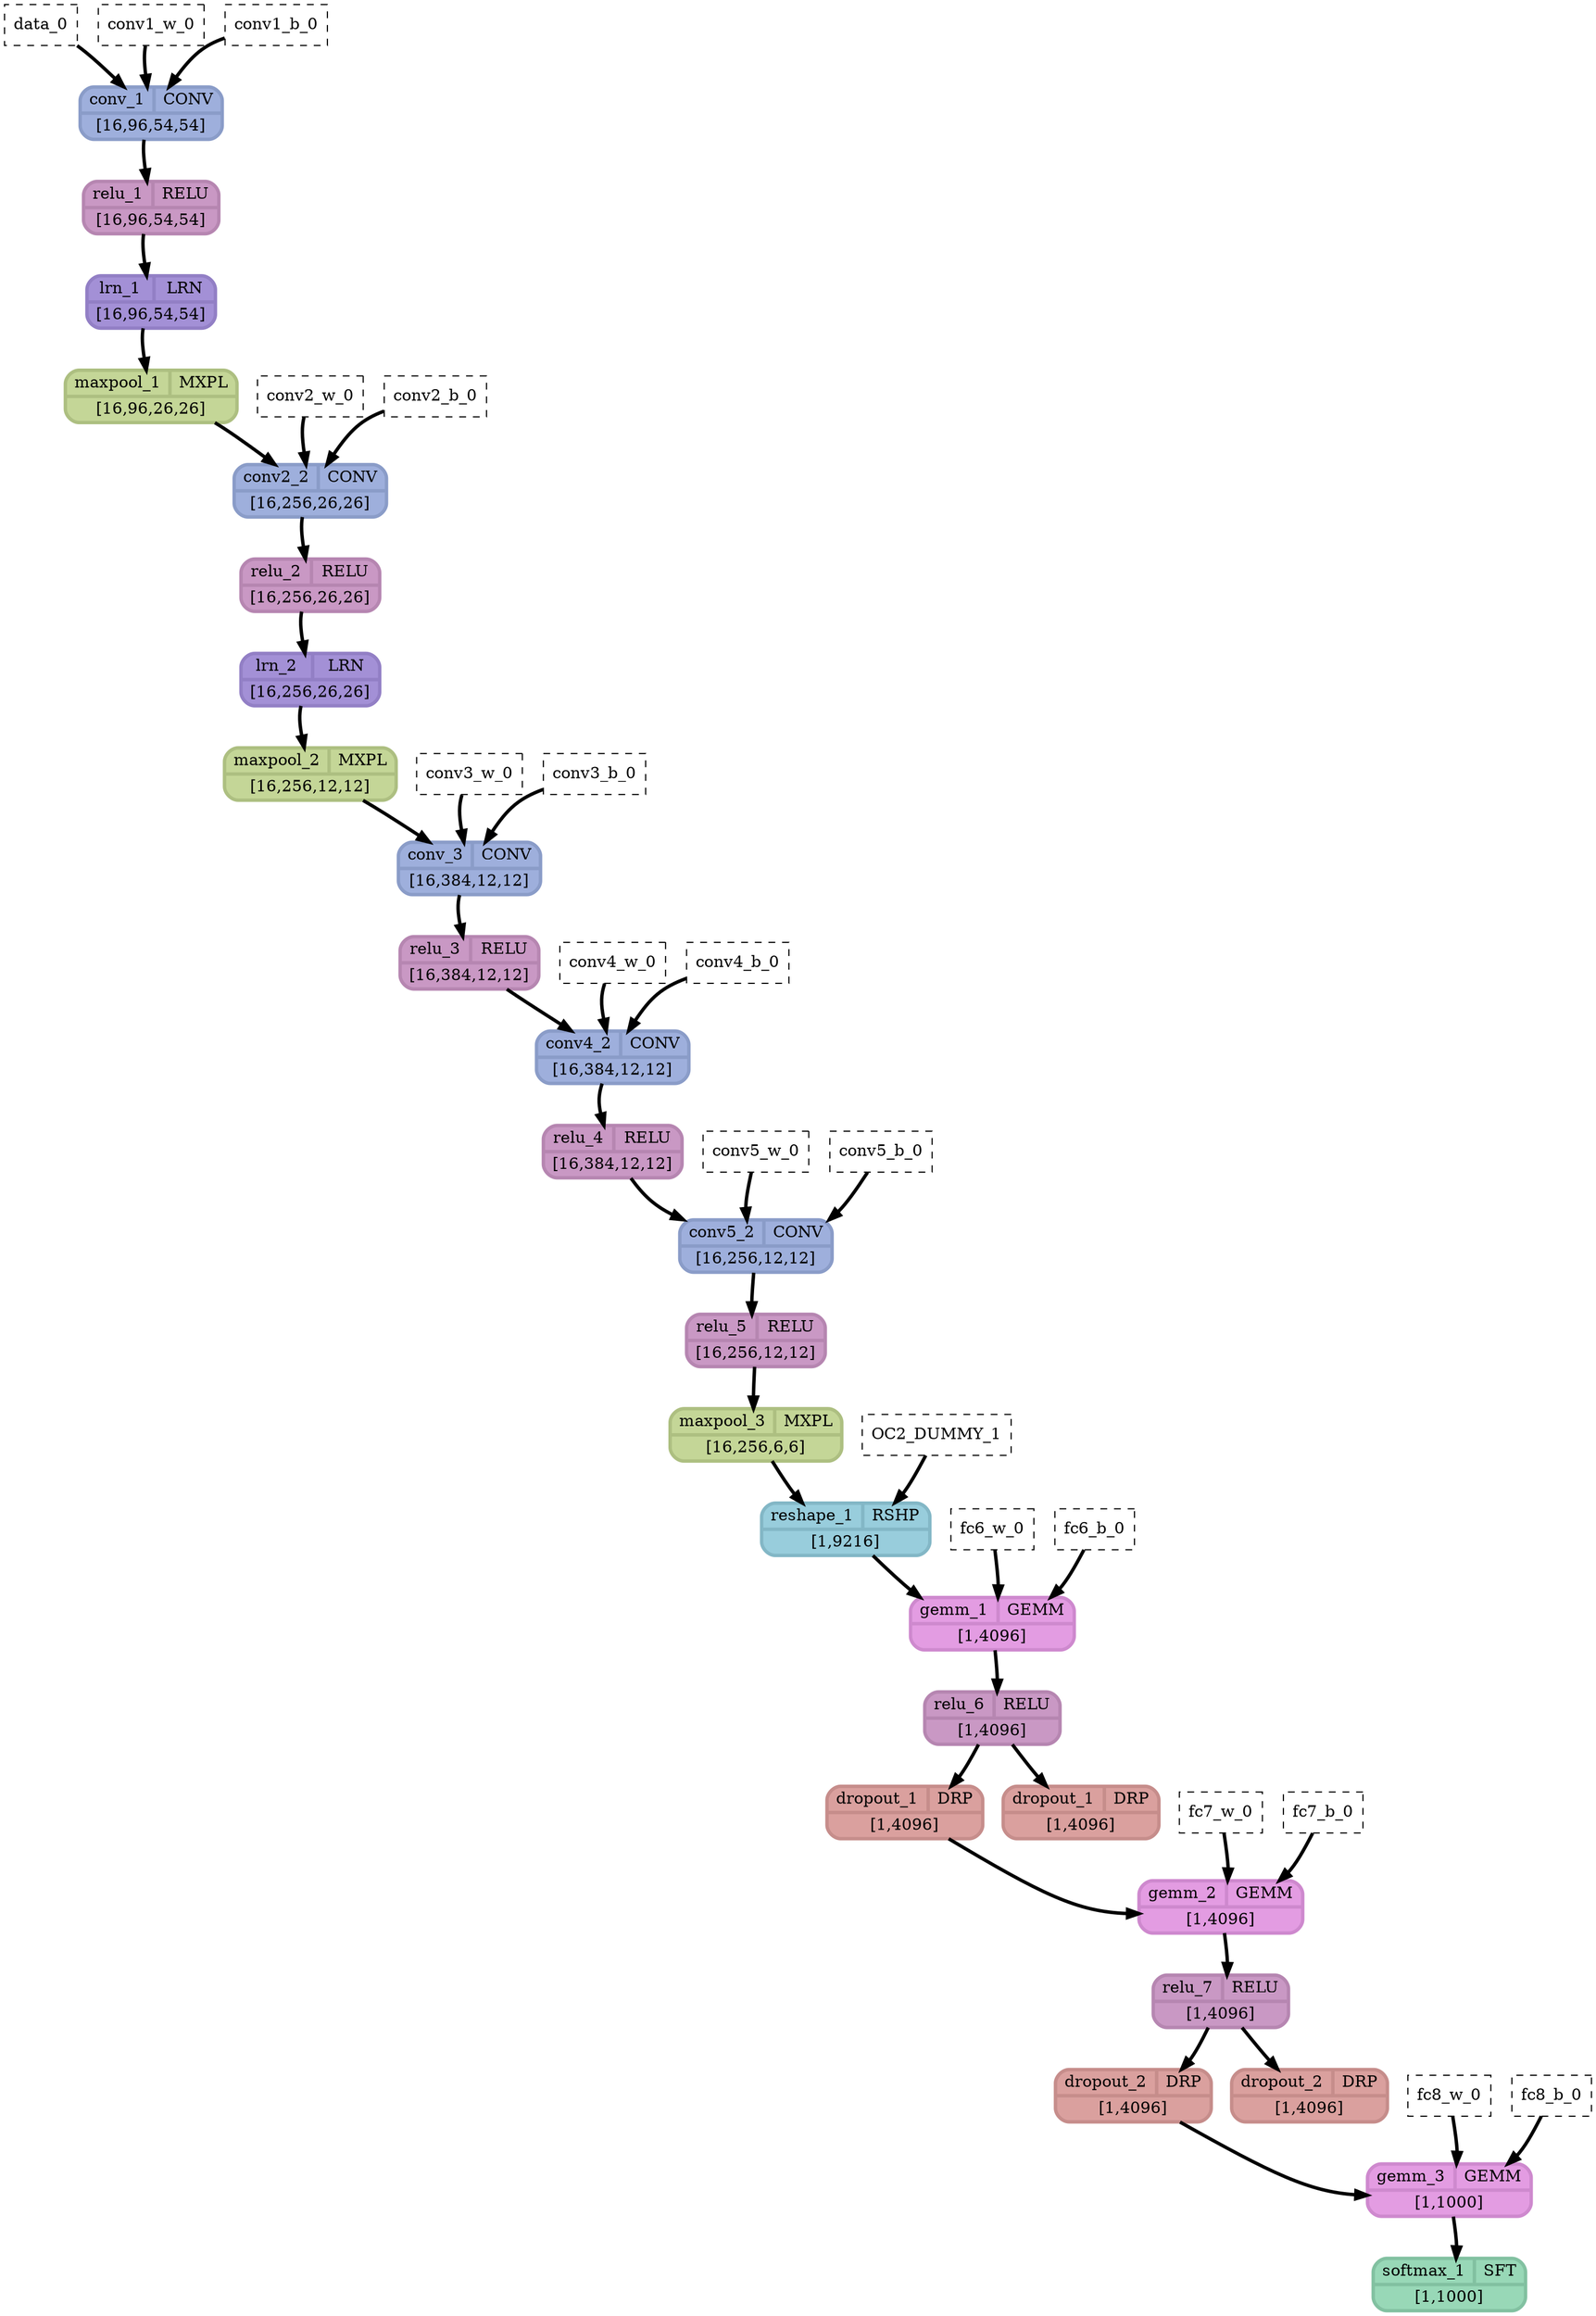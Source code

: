 strict digraph {
  graph [
    rankdir="TB"
    overlap=prism
    overlap_shrink=true
    splines=curved
  ];
  node [
    shape=Mrecord
  ];
  edge [
    penwidth=3
  ];

  // Node definitions.
  "data_0" [
    id=0
    name="data_0"
    type=constant_input
    label="data_0"
    inputs=""
    outputs=""
    shape=box
    style="filled,dashed"
    fillcolor="white"
  ];
  "conv1_w_0" [
    id=1
    name="conv1_w_0"
    type=constant_input
    label="conv1_w_0"
    inputs=""
    outputs=""
    shape=box
    style="filled,dashed"
    fillcolor="white"
  ];
  "conv1_b_0" [
    id=2
    name="conv1_b_0"
    type=constant_input
    label="conv1_b_0"
    inputs=""
    outputs=""
    shape=box
    style="filled,dashed"
    fillcolor="white"
  ];
  "conv1_1" [
    id=3
    name="conv1_1"
    type=Conv
    label="{ {conv_1  | CONV} | [16,96,54,54] }"
    inputs="data_0;conv1_w_0;conv1_b_0"
    outputs="conv1_1"
    penwidth=3
    style=filled
    color="#8a9cc8"
    fontcolor="#000000"
    fillcolor="#9eafdc"
  ];
  "conv1_2" [
    id=4
    name="conv1_2"
    type=Relu
    label="{ {relu_1  | RELU} | [16,96,54,54] }"
    inputs="conv1_1"
    outputs="conv1_2"
    penwidth=3
    style=filled
    color="#b686b1"
    fontcolor="#000000"
    fillcolor="#c998c4"
  ];
  "norm1_1" [
    id=5
    name="norm1_1"
    type=LRN
    label="{ {lrn_1  | LRN} | [16,96,54,54] }"
    inputs="conv1_2"
    outputs="norm1_1"
    penwidth=3
    style=filled
    color="#927fc5"
    fontcolor="#000000"
    fillcolor="#a390d6"
  ];
  "pool1_1" [
    id=6
    name="pool1_1"
    type=MaxPool
    label="{ {maxpool_1  | MXPL} | [16,96,26,26] }"
    inputs="norm1_1"
    outputs="pool1_1"
    penwidth=3
    style=filled
    color="#adbf81"
    fontcolor="#000000"
    fillcolor="#c4d697"
  ];
  "conv2_w_0" [
    id=7
    name="conv2_w_0"
    type=constant_input
    label="conv2_w_0"
    inputs=""
    outputs=""
    shape=box
    style="filled,dashed"
    fillcolor="white"
  ];
  "conv2_b_0" [
    id=8
    name="conv2_b_0"
    type=constant_input
    label="conv2_b_0"
    inputs=""
    outputs=""
    shape=box
    style="filled,dashed"
    fillcolor="white"
  ];
  "conv2_1" [
    id=9
    name="conv2_1"
    type=Conv
    label="{ {conv2_2  | CONV} | [16,256,26,26] }"
    inputs="pool1_1;conv2_w_0;conv2_b_0"
    outputs="conv2_1"
    penwidth=3
    style=filled
    color="#8a9cc8"
    fontcolor="#000000"
    fillcolor="#9eafdc"
  ];
  "conv2_2" [
    id=10
    name="conv2_2"
    type=Relu
    label="{ {relu_2  | RELU} | [16,256,26,26] }"
    inputs="conv2_1"
    outputs="conv2_2"
    penwidth=3
    style=filled
    color="#b686b1"
    fontcolor="#000000"
    fillcolor="#c998c4"
  ];
  "norm2_1" [
    id=11
    name="norm2_1"
    type=LRN
    label="{ {lrn_2  | LRN} | [16,256,26,26] }"
    inputs="conv2_2"
    outputs="norm2_1"
    penwidth=3
    style=filled
    color="#927fc5"
    fontcolor="#000000"
    fillcolor="#a390d6"
  ];
  "pool2_1" [
    id=12
    name="pool2_1"
    type=MaxPool
    label="{ {maxpool_2  | MXPL} | [16,256,12,12] }"
    inputs="norm2_1"
    outputs="pool2_1"
    penwidth=3
    style=filled
    color="#adbf81"
    fontcolor="#000000"
    fillcolor="#c4d697"
  ];
  "conv3_w_0" [
    id=13
    name="conv3_w_0"
    type=constant_input
    label="conv3_w_0"
    inputs=""
    outputs=""
    shape=box
    style="filled,dashed"
    fillcolor="white"
  ];
  "conv3_b_0" [
    id=14
    name="conv3_b_0"
    type=constant_input
    label="conv3_b_0"
    inputs=""
    outputs=""
    shape=box
    style="filled,dashed"
    fillcolor="white"
  ];
  "conv3_1" [
    id=15
    name="conv3_1"
    type=Conv
    label="{ {conv_3  | CONV} | [16,384,12,12] }"
    inputs="pool2_1;conv3_w_0;conv3_b_0"
    outputs="conv3_1"
    penwidth=3
    style=filled
    color="#8a9cc8"
    fontcolor="#000000"
    fillcolor="#9eafdc"
  ];
  "conv3_2" [
    id=16
    name="conv3_2"
    type=Relu
    label="{ {relu_3  | RELU} | [16,384,12,12] }"
    inputs="conv3_1"
    outputs="conv3_2"
    penwidth=3
    style=filled
    color="#b686b1"
    fontcolor="#000000"
    fillcolor="#c998c4"
  ];
  "conv4_w_0" [
    id=17
    name="conv4_w_0"
    type=constant_input
    label="conv4_w_0"
    inputs=""
    outputs=""
    shape=box
    style="filled,dashed"
    fillcolor="white"
  ];
  "conv4_b_0" [
    id=18
    name="conv4_b_0"
    type=constant_input
    label="conv4_b_0"
    inputs=""
    outputs=""
    shape=box
    style="filled,dashed"
    fillcolor="white"
  ];
  "conv4_1" [
    id=19
    name="conv4_1"
    type=Conv
    label="{ {conv4_2  | CONV} | [16,384,12,12] }"
    inputs="conv3_2;conv4_w_0;conv4_b_0"
    outputs="conv4_1"
    penwidth=3
    style=filled
    color="#8a9cc8"
    fontcolor="#000000"
    fillcolor="#9eafdc"
  ];
  "conv4_2" [
    id=20
    name="conv4_2"
    type=Relu
    label="{ {relu_4  | RELU} | [16,384,12,12] }"
    inputs="conv4_1"
    outputs="conv4_2"
    penwidth=3
    style=filled
    color="#b686b1"
    fontcolor="#000000"
    fillcolor="#c998c4"
  ];
  "conv5_w_0" [
    id=21
    name="conv5_w_0"
    type=constant_input
    label="conv5_w_0"
    inputs=""
    outputs=""
    shape=box
    style="filled,dashed"
    fillcolor="white"
  ];
  "conv5_b_0" [
    id=22
    name="conv5_b_0"
    type=constant_input
    label="conv5_b_0"
    inputs=""
    outputs=""
    shape=box
    style="filled,dashed"
    fillcolor="white"
  ];
  "conv5_1" [
    id=23
    name="conv5_1"
    type=Conv
    label="{ {conv5_2  | CONV} | [16,256,12,12] }"
    inputs="conv4_2;conv5_w_0;conv5_b_0"
    outputs="conv5_1"
    penwidth=3
    style=filled
    color="#8a9cc8"
    fontcolor="#000000"
    fillcolor="#9eafdc"
  ];
  "conv5_2" [
    id=24
    name="conv5_2"
    type=Relu
    label="{ {relu_5  | RELU} | [16,256,12,12] }"
    inputs="conv5_1"
    outputs="conv5_2"
    penwidth=3
    style=filled
    color="#b686b1"
    fontcolor="#000000"
    fillcolor="#c998c4"
  ];
  "pool5_1" [
    id=25
    name="pool5_1"
    type=MaxPool
    label="{ {maxpool_3  | MXPL} | [16,256,6,6] }"
    inputs="conv5_2"
    outputs="pool5_1"
    penwidth=3
    style=filled
    color="#adbf81"
    fontcolor="#000000"
    fillcolor="#c4d697"
  ];
  "OC2_DUMMY_1" [
    id=26
    name="OC2_DUMMY_1"
    type=constant_input
    label="OC2_DUMMY_1"
    inputs=""
    outputs=""
    shape=box
    style="filled,dashed"
    fillcolor="white"
  ];
  "OC2_DUMMY_0" [
    id=27
    name="OC2_DUMMY_0"
    type=Reshape
    label="{ {reshape_1  | RSHP} | [1,9216] }"
    inputs="pool5_1;OC2_DUMMY_1"
    outputs="OC2_DUMMY_0"
    penwidth=3
    style=filled
    color="#83b7c6"
    fontcolor="#000000"
    fillcolor="#98cddc"
  ];
  "fc6_w_0" [
    id=28
    name="fc6_w_0"
    type=constant_input
    label="fc6_w_0"
    inputs=""
    outputs=""
    shape=box
    style="filled,dashed"
    fillcolor="white"
  ];
  "fc6_b_0" [
    id=29
    name="fc6_b_0"
    type=constant_input
    label="fc6_b_0"
    inputs=""
    outputs=""
    shape=box
    style="filled,dashed"
    fillcolor="white"
  ];
  "fc6_1" [
    id=30
    name="fc6_1"
    type=Gemm
    label="{ {gemm_1  | GEMM} | [1,4096] }"
    inputs="OC2_DUMMY_0;fc6_w_0;fc6_b_0"
    outputs="fc6_1"
    penwidth=3
    style=filled
    color="#ce89ce"
    fontcolor="#000000"
    fillcolor="#e39ce2"
  ];
  "fc6_2" [
    id=31
    name="fc6_2"
    type=Relu
    label="{ {relu_6  | RELU} | [1,4096] }"
    inputs="fc6_1"
    outputs="fc6_2"
    penwidth=3
    style=filled
    color="#b686b1"
    fontcolor="#000000"
    fillcolor="#c998c4"
  ];
  "fc6_3" [
    id=32
    name="fc6_3"
    type=Dropout
    label="{ {dropout_1  | DRP} | [1,4096] }"
    inputs="fc6_2"
    outputs="fc6_3;_fc6_mask_1"
    penwidth=3
    style=filled
    color="#c68d8b"
    fontcolor="#000000"
    fillcolor="#daa09e"
  ];
  "_fc6_mask_1" [
    id=33
    name="_fc6_mask_1"
    type=Dropout
    label="{ {dropout_1  | DRP} | [1,4096] }"
    inputs="fc6_2"
    outputs="fc6_3;_fc6_mask_1"
    penwidth=3
    style=filled
    color="#c68d8b"
    fontcolor="#000000"
    fillcolor="#daa09e"
  ];
  "fc7_w_0" [
    id=34
    name="fc7_w_0"
    type=constant_input
    label="fc7_w_0"
    inputs=""
    outputs=""
    shape=box
    style="filled,dashed"
    fillcolor="white"
  ];
  "fc7_b_0" [
    id=35
    name="fc7_b_0"
    type=constant_input
    label="fc7_b_0"
    inputs=""
    outputs=""
    shape=box
    style="filled,dashed"
    fillcolor="white"
  ];
  "fc7_1" [
    id=36
    name="fc7_1"
    type=Gemm
    label="{ {gemm_2  | GEMM} | [1,4096] }"
    inputs="fc6_3;fc7_w_0;fc7_b_0"
    outputs="fc7_1"
    penwidth=3
    style=filled
    color="#ce89ce"
    fontcolor="#000000"
    fillcolor="#e39ce2"
  ];
  "fc7_2" [
    id=37
    name="fc7_2"
    type=Relu
    label="{ {relu_7  | RELU} | [1,4096] }"
    inputs="fc7_1"
    outputs="fc7_2"
    penwidth=3
    style=filled
    color="#b686b1"
    fontcolor="#000000"
    fillcolor="#c998c4"
  ];
  "fc7_3" [
    id=38
    name="fc7_3"
    type=Dropout
    label="{ {dropout_2  | DRP} | [1,4096] }"
    inputs="fc7_2"
    outputs="fc7_3;_fc7_mask_1"
    penwidth=3
    style=filled
    color="#c68d8b"
    fontcolor="#000000"
    fillcolor="#daa09e"
  ];
  "_fc7_mask_1" [
    id=39
    name="_fc7_mask_1"
    type=Dropout
    label="{ {dropout_2  | DRP} | [1,4096] }"
    inputs="fc7_2"
    outputs="fc7_3;_fc7_mask_1"
    penwidth=3
    style=filled
    color="#c68d8b"
    fontcolor="#000000"
    fillcolor="#daa09e"
  ];
  "fc8_w_0" [
    id=40
    name="fc8_w_0"
    type=constant_input
    label="fc8_w_0"
    inputs=""
    outputs=""
    shape=box
    style="filled,dashed"
    fillcolor="white"
  ];
  "fc8_b_0" [
    id=41
    name="fc8_b_0"
    type=constant_input
    label="fc8_b_0"
    inputs=""
    outputs=""
    shape=box
    style="filled,dashed"
    fillcolor="white"
  ];
  "fc8_1" [
    id=42
    name="fc8_1"
    type=Gemm
    label="{ {gemm_3  | GEMM} | [1,1000] }"
    inputs="fc7_3;fc8_w_0;fc8_b_0"
    outputs="fc8_1"
    penwidth=3
    style=filled
    color="#ce89ce"
    fontcolor="#000000"
    fillcolor="#e39ce2"
  ];
  "prob_1" [
    id=43
    name="prob_1"
    type=Softmax
    label="{ {softmax_1  | SFT} | [1,1000] }"
    inputs="fc8_1"
    outputs="prob_1"
    penwidth=3
    style=filled
    color="#82c1a1"
    fontcolor="#000000"
    fillcolor="#98d8b7"
  ];

  // Edge definitions.
  "data_0" -> "conv1_1";
  "conv1_w_0" -> "conv1_1";
  "conv1_b_0" -> "conv1_1";
  "conv1_1" -> "conv1_2";
  "conv1_2" -> "norm1_1";
  "norm1_1" -> "pool1_1";
  "pool1_1" -> "conv2_1";
  "conv2_w_0" -> "conv2_1";
  "conv2_b_0" -> "conv2_1";
  "conv2_1" -> "conv2_2";
  "conv2_2" -> "norm2_1";
  "norm2_1" -> "pool2_1";
  "pool2_1" -> "conv3_1";
  "conv3_w_0" -> "conv3_1";
  "conv3_b_0" -> "conv3_1";
  "conv3_1" -> "conv3_2";
  "conv3_2" -> "conv4_1";
  "conv4_w_0" -> "conv4_1";
  "conv4_b_0" -> "conv4_1";
  "conv4_1" -> "conv4_2";
  "conv4_2" -> "conv5_1";
  "conv5_w_0" -> "conv5_1";
  "conv5_b_0" -> "conv5_1";
  "conv5_1" -> "conv5_2";
  "conv5_2" -> "pool5_1";
  "pool5_1" -> "OC2_DUMMY_0";
  "OC2_DUMMY_1" -> "OC2_DUMMY_0";
  "OC2_DUMMY_0" -> "fc6_1";
  "fc6_w_0" -> "fc6_1";
  "fc6_b_0" -> "fc6_1";
  "fc6_1" -> "fc6_2";
  "fc6_2" -> "fc6_3";
  "fc6_2" -> "_fc6_mask_1";
  "fc6_3" -> "fc7_1";
  "fc7_w_0" -> "fc7_1";
  "fc7_b_0" -> "fc7_1";
  "fc7_1" -> "fc7_2";
  "fc7_2" -> "fc7_3";
  "fc7_2" -> "_fc7_mask_1";
  "fc7_3" -> "fc8_1";
  "fc8_w_0" -> "fc8_1";
  "fc8_b_0" -> "fc8_1";
  "fc8_1" -> "prob_1";
}